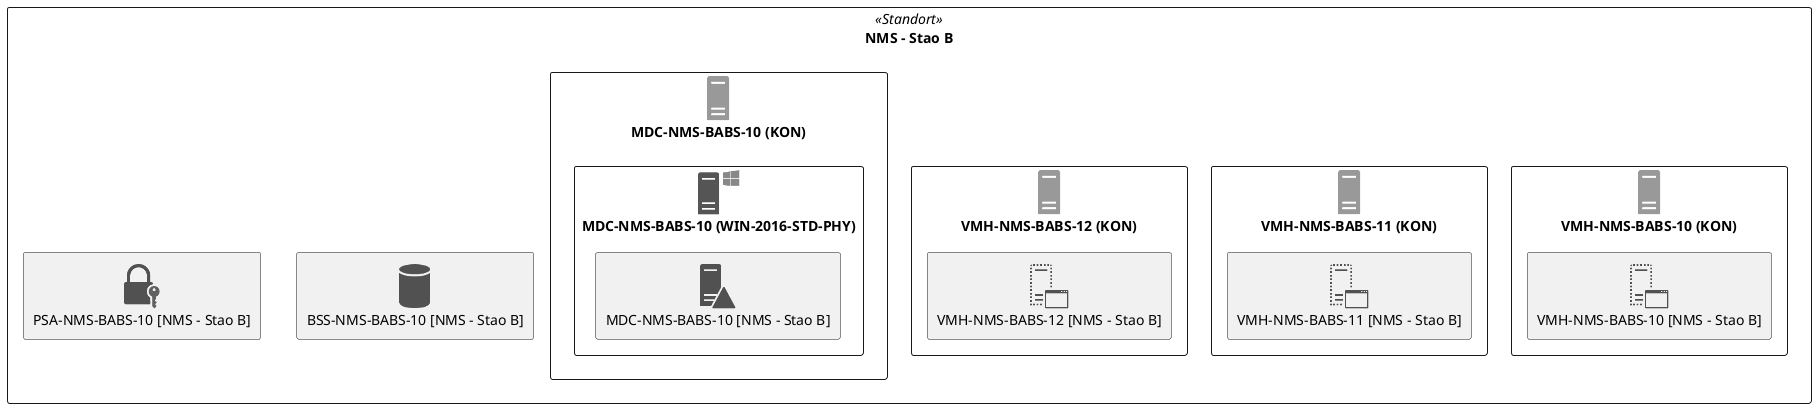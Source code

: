 @startuml
skinparam monochrome true
skinparam componentStyle uml2
!include <office/databases/database>
!include <office/servers/server_generic_green>
!include <office/servers/virtual_application_server>
!include <office/Servers/virtual_server>
!include <office/Servers/virtual_server>
!include <office/Servers/windows_server>
!include <office/databases/monitoring_store>
!include <office/Servers/virtual_server>
!include <office/Servers/virtual_server>
!include <office/Servers/virtual_server>
!include <office/Servers/windows_server>
!include <office/security/credentials>
!include <office/Servers/virtual_server>
!include <office/Servers/windows_server>
!include <office/services/central_management_service>
!include <office/servers/server_generic_green>
!include <office/servers/virtual_application_server>
!include <office/Servers/virtual_server>
!include <office/Servers/windows_server>
!include <office/servers/certificate_authority>
!include <office/Servers/virtual_server>
!include <office/Servers/windows_server>
!include <office/servers/web_server>
!include <office/Servers/virtual_server>
!include <office/Servers/windows_server>
!include <office/databases/monitoring_store>
!include <office/Servers/virtual_server>
!include <office/Servers/windows_server>
!include <office/services/central_management_service>
!include <office/Servers/virtual_server>
!include <cloudinsight/linux>
!include <office/communications/central_management_service>
!include <office/Servers/virtual_server>
!include <office/Servers/windows_server>
!include <office/Servers/file_server>
!include <office/Servers/virtual_server>
!include <office/Servers/windows_server>
!include <office/services/central_management_service>
!include <office/servers/server_generic_green>
!include <office/servers/virtual_application_server>
!include <office/Servers/virtual_server>
!include <office/Servers/windows_server>
!include <office/servers/reverse_proxy>
!include <office/Servers/virtual_server>
!include <office/Servers/windows_server>
!include <office/concepts/backup_local>
!include <office/Servers/virtual_server>
!include <office/Servers/windows_server>
!include <office/concepts/install>
!include <office/Servers/virtual_server>
!include <cloudinsight/linux>
!include <office/concepts/install>
!include <office/servers/server_generic_green>
!include <office/Servers/windows_server>
!include <office/Servers/domain_controller>
!include <office/security/lock_with_key_security_blue>

show stereotype

rectangle NMS__F___S___F_Stao__F_B as "NMS - Stao B" <<Standort>> {
	rectangle BSS__S_NMS__S_BABS__S_10__F__aA_NMS__F___S___F_Stao__F_B_aC_ as "BSS-NMS-BABS-10 [NMS - Stao B]" <<$database>> {
	
	}
	rectangle VMH__S_NMS__S_BABS__S_10__F___N_KON__O_ as "VMH-NMS-BABS-10 (KON)" <<$server_generic_green>> {
		rectangle VMH__S_NMS__S_BABS__S_10__F__aA_NMS__F___S___F_Stao__F_B_aC_ as "VMH-NMS-BABS-10 [NMS - Stao B]" <<$virtual_application_server>> {
		
		}
	}
	rectangle VMH__S_NMS__S_BABS__S_11__F___N_KON__O_ as "VMH-NMS-BABS-11 (KON)" <<$server_generic_green>> {
		rectangle VMH__S_NMS__S_BABS__S_11__F__aA_NMS__F___S___F_Stao__F_B_aC_ as "VMH-NMS-BABS-11 [NMS - Stao B]" <<$virtual_application_server>> {
		
		}
	}
	rectangle VMH__S_NMS__S_BABS__S_12__F___N_KON__O_ as "VMH-NMS-BABS-12 (KON)" <<$server_generic_green>> {
		rectangle VMH__S_NMS__S_BABS__S_12__F__aA_NMS__F___S___F_Stao__F_B_aC_ as "VMH-NMS-BABS-12 [NMS - Stao B]" <<$virtual_application_server>> {
		
		}
	}
	rectangle MDC__S_NMS__S_BABS__S_10__F___N_KON__O_ as "MDC-NMS-BABS-10 (KON)" <<$server_generic_green>> {
		rectangle MDC__S_NMS__S_BABS__S_10__F___N_WIN__S_2016__S_STD__S_PHY__O_ as "MDC-NMS-BABS-10 (WIN-2016-STD-PHY)" <<$windows_server>> {
			rectangle MDC__S_NMS__S_BABS__S_10__F__aA_NMS__F___S___F_Stao__F_B_aC_ as "MDC-NMS-BABS-10 [NMS - Stao B]" <<$domain_controller>> {
			
			}
		}
	}
	rectangle PSA__S_NMS__S_BABS__S_10__F__aA_NMS__F___S___F_Stao__F_B_aC_ as "PSA-NMS-BABS-10 [NMS - Stao B]" <<$lock_with_key_security_blue>> {
	
	}
}


' Begin Protected Region [[layouting]]

' End Protected Region   [[layouting]]

@enduml
' Actifsource ID=[dc5bfacd-eaac-11e8-88d3-bfc6b992bdec,387c7b80-0b72-11e9-a136-69d076e48ed1,Hash]
